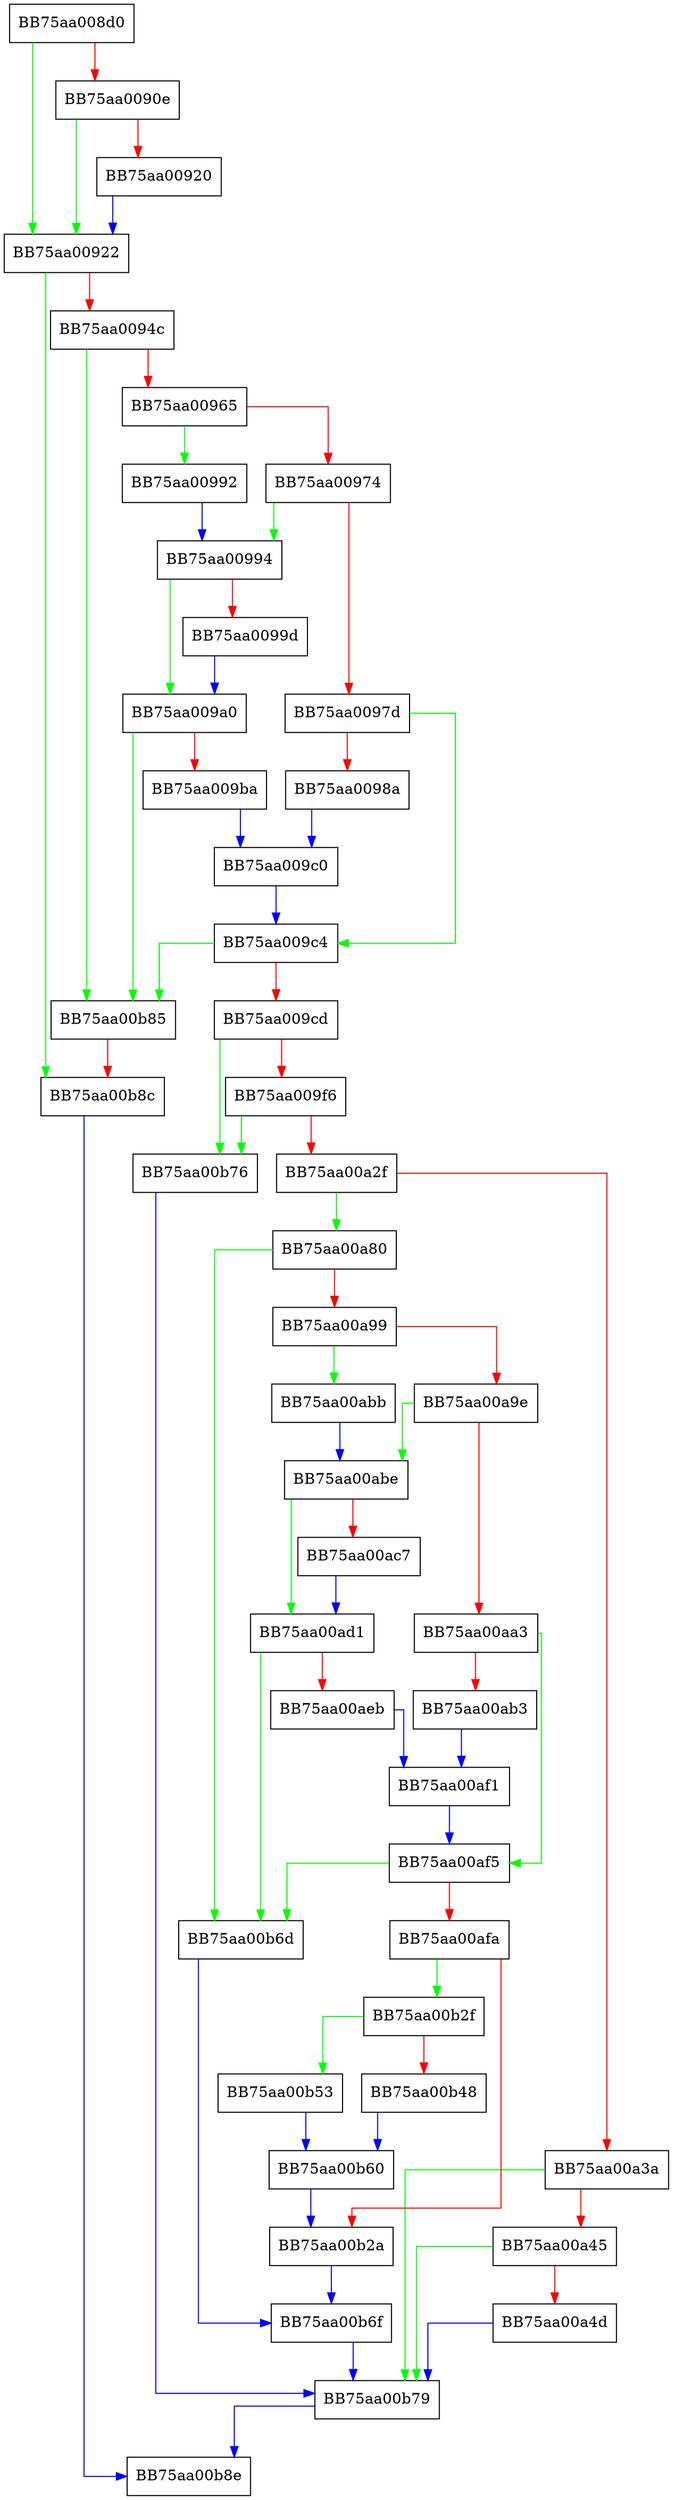 digraph __crtLCMapStringA {
  node [shape="box"];
  graph [splines=ortho];
  BB75aa008d0 -> BB75aa00922 [color="green"];
  BB75aa008d0 -> BB75aa0090e [color="red"];
  BB75aa0090e -> BB75aa00922 [color="green"];
  BB75aa0090e -> BB75aa00920 [color="red"];
  BB75aa00920 -> BB75aa00922 [color="blue"];
  BB75aa00922 -> BB75aa00b8c [color="green"];
  BB75aa00922 -> BB75aa0094c [color="red"];
  BB75aa0094c -> BB75aa00b85 [color="green"];
  BB75aa0094c -> BB75aa00965 [color="red"];
  BB75aa00965 -> BB75aa00992 [color="green"];
  BB75aa00965 -> BB75aa00974 [color="red"];
  BB75aa00974 -> BB75aa00994 [color="green"];
  BB75aa00974 -> BB75aa0097d [color="red"];
  BB75aa0097d -> BB75aa009c4 [color="green"];
  BB75aa0097d -> BB75aa0098a [color="red"];
  BB75aa0098a -> BB75aa009c0 [color="blue"];
  BB75aa00992 -> BB75aa00994 [color="blue"];
  BB75aa00994 -> BB75aa009a0 [color="green"];
  BB75aa00994 -> BB75aa0099d [color="red"];
  BB75aa0099d -> BB75aa009a0 [color="blue"];
  BB75aa009a0 -> BB75aa00b85 [color="green"];
  BB75aa009a0 -> BB75aa009ba [color="red"];
  BB75aa009ba -> BB75aa009c0 [color="blue"];
  BB75aa009c0 -> BB75aa009c4 [color="blue"];
  BB75aa009c4 -> BB75aa00b85 [color="green"];
  BB75aa009c4 -> BB75aa009cd [color="red"];
  BB75aa009cd -> BB75aa00b76 [color="green"];
  BB75aa009cd -> BB75aa009f6 [color="red"];
  BB75aa009f6 -> BB75aa00b76 [color="green"];
  BB75aa009f6 -> BB75aa00a2f [color="red"];
  BB75aa00a2f -> BB75aa00a80 [color="green"];
  BB75aa00a2f -> BB75aa00a3a [color="red"];
  BB75aa00a3a -> BB75aa00b79 [color="green"];
  BB75aa00a3a -> BB75aa00a45 [color="red"];
  BB75aa00a45 -> BB75aa00b79 [color="green"];
  BB75aa00a45 -> BB75aa00a4d [color="red"];
  BB75aa00a4d -> BB75aa00b79 [color="blue"];
  BB75aa00a80 -> BB75aa00b6d [color="green"];
  BB75aa00a80 -> BB75aa00a99 [color="red"];
  BB75aa00a99 -> BB75aa00abb [color="green"];
  BB75aa00a99 -> BB75aa00a9e [color="red"];
  BB75aa00a9e -> BB75aa00abe [color="green"];
  BB75aa00a9e -> BB75aa00aa3 [color="red"];
  BB75aa00aa3 -> BB75aa00af5 [color="green"];
  BB75aa00aa3 -> BB75aa00ab3 [color="red"];
  BB75aa00ab3 -> BB75aa00af1 [color="blue"];
  BB75aa00abb -> BB75aa00abe [color="blue"];
  BB75aa00abe -> BB75aa00ad1 [color="green"];
  BB75aa00abe -> BB75aa00ac7 [color="red"];
  BB75aa00ac7 -> BB75aa00ad1 [color="blue"];
  BB75aa00ad1 -> BB75aa00b6d [color="green"];
  BB75aa00ad1 -> BB75aa00aeb [color="red"];
  BB75aa00aeb -> BB75aa00af1 [color="blue"];
  BB75aa00af1 -> BB75aa00af5 [color="blue"];
  BB75aa00af5 -> BB75aa00b6d [color="green"];
  BB75aa00af5 -> BB75aa00afa [color="red"];
  BB75aa00afa -> BB75aa00b2f [color="green"];
  BB75aa00afa -> BB75aa00b2a [color="red"];
  BB75aa00b2a -> BB75aa00b6f [color="blue"];
  BB75aa00b2f -> BB75aa00b53 [color="green"];
  BB75aa00b2f -> BB75aa00b48 [color="red"];
  BB75aa00b48 -> BB75aa00b60 [color="blue"];
  BB75aa00b53 -> BB75aa00b60 [color="blue"];
  BB75aa00b60 -> BB75aa00b2a [color="blue"];
  BB75aa00b6d -> BB75aa00b6f [color="blue"];
  BB75aa00b6f -> BB75aa00b79 [color="blue"];
  BB75aa00b76 -> BB75aa00b79 [color="blue"];
  BB75aa00b79 -> BB75aa00b8e [color="blue"];
  BB75aa00b85 -> BB75aa00b8c [color="red"];
  BB75aa00b8c -> BB75aa00b8e [color="blue"];
}